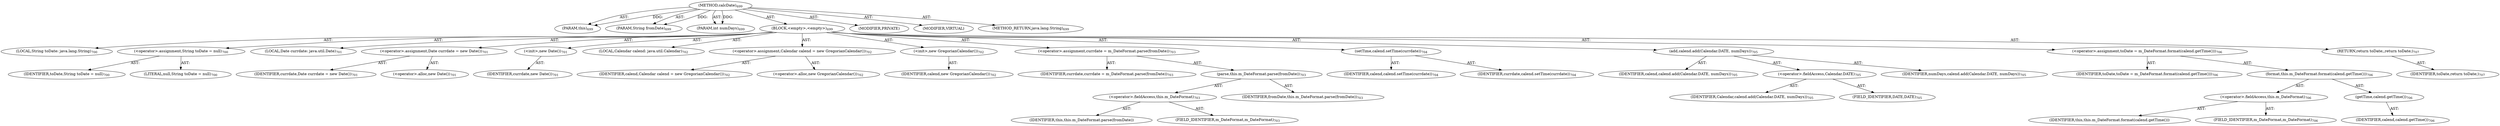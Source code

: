 digraph "calcDate" {  
"111669149748" [label = <(METHOD,calcDate)<SUB>699</SUB>> ]
"115964117072" [label = <(PARAM,this)<SUB>699</SUB>> ]
"115964117073" [label = <(PARAM,String fromDate)<SUB>699</SUB>> ]
"115964117074" [label = <(PARAM,int numDays)<SUB>699</SUB>> ]
"25769803896" [label = <(BLOCK,&lt;empty&gt;,&lt;empty&gt;)<SUB>699</SUB>> ]
"94489280533" [label = <(LOCAL,String toDate: java.lang.String)<SUB>700</SUB>> ]
"30064771477" [label = <(&lt;operator&gt;.assignment,String toDate = null)<SUB>700</SUB>> ]
"68719477052" [label = <(IDENTIFIER,toDate,String toDate = null)<SUB>700</SUB>> ]
"90194313306" [label = <(LITERAL,null,String toDate = null)<SUB>700</SUB>> ]
"94489280534" [label = <(LOCAL,Date currdate: java.util.Date)<SUB>701</SUB>> ]
"30064771478" [label = <(&lt;operator&gt;.assignment,Date currdate = new Date())<SUB>701</SUB>> ]
"68719477053" [label = <(IDENTIFIER,currdate,Date currdate = new Date())<SUB>701</SUB>> ]
"30064771479" [label = <(&lt;operator&gt;.alloc,new Date())<SUB>701</SUB>> ]
"30064771480" [label = <(&lt;init&gt;,new Date())<SUB>701</SUB>> ]
"68719477054" [label = <(IDENTIFIER,currdate,new Date())<SUB>701</SUB>> ]
"94489280535" [label = <(LOCAL,Calendar calend: java.util.Calendar)<SUB>702</SUB>> ]
"30064771481" [label = <(&lt;operator&gt;.assignment,Calendar calend = new GregorianCalendar())<SUB>702</SUB>> ]
"68719477055" [label = <(IDENTIFIER,calend,Calendar calend = new GregorianCalendar())<SUB>702</SUB>> ]
"30064771482" [label = <(&lt;operator&gt;.alloc,new GregorianCalendar())<SUB>702</SUB>> ]
"30064771483" [label = <(&lt;init&gt;,new GregorianCalendar())<SUB>702</SUB>> ]
"68719477056" [label = <(IDENTIFIER,calend,new GregorianCalendar())<SUB>702</SUB>> ]
"30064771484" [label = <(&lt;operator&gt;.assignment,currdate = m_DateFormat.parse(fromDate))<SUB>703</SUB>> ]
"68719477057" [label = <(IDENTIFIER,currdate,currdate = m_DateFormat.parse(fromDate))<SUB>703</SUB>> ]
"30064771485" [label = <(parse,this.m_DateFormat.parse(fromDate))<SUB>703</SUB>> ]
"30064771486" [label = <(&lt;operator&gt;.fieldAccess,this.m_DateFormat)<SUB>703</SUB>> ]
"68719477058" [label = <(IDENTIFIER,this,this.m_DateFormat.parse(fromDate))> ]
"55834574986" [label = <(FIELD_IDENTIFIER,m_DateFormat,m_DateFormat)<SUB>703</SUB>> ]
"68719477059" [label = <(IDENTIFIER,fromDate,this.m_DateFormat.parse(fromDate))<SUB>703</SUB>> ]
"30064771487" [label = <(setTime,calend.setTime(currdate))<SUB>704</SUB>> ]
"68719477060" [label = <(IDENTIFIER,calend,calend.setTime(currdate))<SUB>704</SUB>> ]
"68719477061" [label = <(IDENTIFIER,currdate,calend.setTime(currdate))<SUB>704</SUB>> ]
"30064771488" [label = <(add,calend.add(Calendar.DATE, numDays))<SUB>705</SUB>> ]
"68719477062" [label = <(IDENTIFIER,calend,calend.add(Calendar.DATE, numDays))<SUB>705</SUB>> ]
"30064771489" [label = <(&lt;operator&gt;.fieldAccess,Calendar.DATE)<SUB>705</SUB>> ]
"68719477063" [label = <(IDENTIFIER,Calendar,calend.add(Calendar.DATE, numDays))<SUB>705</SUB>> ]
"55834574987" [label = <(FIELD_IDENTIFIER,DATE,DATE)<SUB>705</SUB>> ]
"68719477064" [label = <(IDENTIFIER,numDays,calend.add(Calendar.DATE, numDays))<SUB>705</SUB>> ]
"30064771490" [label = <(&lt;operator&gt;.assignment,toDate = m_DateFormat.format(calend.getTime()))<SUB>706</SUB>> ]
"68719477065" [label = <(IDENTIFIER,toDate,toDate = m_DateFormat.format(calend.getTime()))<SUB>706</SUB>> ]
"30064771491" [label = <(format,this.m_DateFormat.format(calend.getTime()))<SUB>706</SUB>> ]
"30064771492" [label = <(&lt;operator&gt;.fieldAccess,this.m_DateFormat)<SUB>706</SUB>> ]
"68719477066" [label = <(IDENTIFIER,this,this.m_DateFormat.format(calend.getTime()))> ]
"55834574988" [label = <(FIELD_IDENTIFIER,m_DateFormat,m_DateFormat)<SUB>706</SUB>> ]
"30064771493" [label = <(getTime,calend.getTime())<SUB>706</SUB>> ]
"68719477067" [label = <(IDENTIFIER,calend,calend.getTime())<SUB>706</SUB>> ]
"146028888110" [label = <(RETURN,return toDate;,return toDate;)<SUB>707</SUB>> ]
"68719477068" [label = <(IDENTIFIER,toDate,return toDate;)<SUB>707</SUB>> ]
"133143986306" [label = <(MODIFIER,PRIVATE)> ]
"133143986307" [label = <(MODIFIER,VIRTUAL)> ]
"128849018932" [label = <(METHOD_RETURN,java.lang.String)<SUB>699</SUB>> ]
  "111669149748" -> "115964117072"  [ label = "AST: "] 
  "111669149748" -> "115964117073"  [ label = "AST: "] 
  "111669149748" -> "115964117074"  [ label = "AST: "] 
  "111669149748" -> "25769803896"  [ label = "AST: "] 
  "111669149748" -> "133143986306"  [ label = "AST: "] 
  "111669149748" -> "133143986307"  [ label = "AST: "] 
  "111669149748" -> "128849018932"  [ label = "AST: "] 
  "25769803896" -> "94489280533"  [ label = "AST: "] 
  "25769803896" -> "30064771477"  [ label = "AST: "] 
  "25769803896" -> "94489280534"  [ label = "AST: "] 
  "25769803896" -> "30064771478"  [ label = "AST: "] 
  "25769803896" -> "30064771480"  [ label = "AST: "] 
  "25769803896" -> "94489280535"  [ label = "AST: "] 
  "25769803896" -> "30064771481"  [ label = "AST: "] 
  "25769803896" -> "30064771483"  [ label = "AST: "] 
  "25769803896" -> "30064771484"  [ label = "AST: "] 
  "25769803896" -> "30064771487"  [ label = "AST: "] 
  "25769803896" -> "30064771488"  [ label = "AST: "] 
  "25769803896" -> "30064771490"  [ label = "AST: "] 
  "25769803896" -> "146028888110"  [ label = "AST: "] 
  "30064771477" -> "68719477052"  [ label = "AST: "] 
  "30064771477" -> "90194313306"  [ label = "AST: "] 
  "30064771478" -> "68719477053"  [ label = "AST: "] 
  "30064771478" -> "30064771479"  [ label = "AST: "] 
  "30064771480" -> "68719477054"  [ label = "AST: "] 
  "30064771481" -> "68719477055"  [ label = "AST: "] 
  "30064771481" -> "30064771482"  [ label = "AST: "] 
  "30064771483" -> "68719477056"  [ label = "AST: "] 
  "30064771484" -> "68719477057"  [ label = "AST: "] 
  "30064771484" -> "30064771485"  [ label = "AST: "] 
  "30064771485" -> "30064771486"  [ label = "AST: "] 
  "30064771485" -> "68719477059"  [ label = "AST: "] 
  "30064771486" -> "68719477058"  [ label = "AST: "] 
  "30064771486" -> "55834574986"  [ label = "AST: "] 
  "30064771487" -> "68719477060"  [ label = "AST: "] 
  "30064771487" -> "68719477061"  [ label = "AST: "] 
  "30064771488" -> "68719477062"  [ label = "AST: "] 
  "30064771488" -> "30064771489"  [ label = "AST: "] 
  "30064771488" -> "68719477064"  [ label = "AST: "] 
  "30064771489" -> "68719477063"  [ label = "AST: "] 
  "30064771489" -> "55834574987"  [ label = "AST: "] 
  "30064771490" -> "68719477065"  [ label = "AST: "] 
  "30064771490" -> "30064771491"  [ label = "AST: "] 
  "30064771491" -> "30064771492"  [ label = "AST: "] 
  "30064771491" -> "30064771493"  [ label = "AST: "] 
  "30064771492" -> "68719477066"  [ label = "AST: "] 
  "30064771492" -> "55834574988"  [ label = "AST: "] 
  "30064771493" -> "68719477067"  [ label = "AST: "] 
  "146028888110" -> "68719477068"  [ label = "AST: "] 
  "111669149748" -> "115964117072"  [ label = "DDG: "] 
  "111669149748" -> "115964117073"  [ label = "DDG: "] 
  "111669149748" -> "115964117074"  [ label = "DDG: "] 
}

